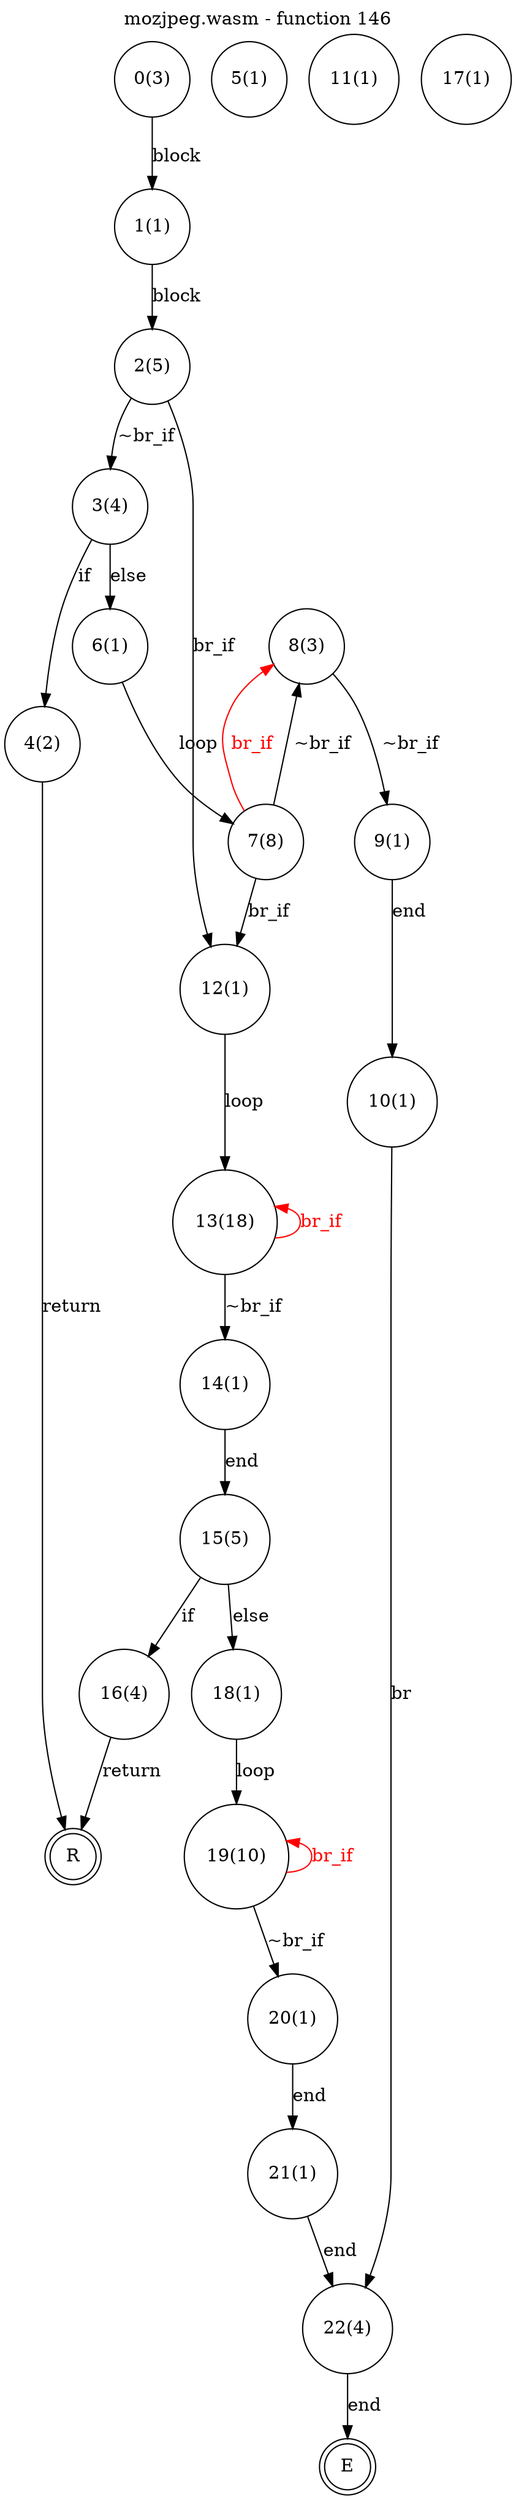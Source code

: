 digraph finite_state_machine {
    label = "mozjpeg.wasm - function 146"
    labelloc =  t
    labelfontsize = 16
    labelfontcolor = black
    labelfontname = "Helvetica"
    node [shape = doublecircle]; E R ;
node [shape=circle, fontcolor=black, style="", label="0(3)"]0
node [shape=circle, fontcolor=black, style="", label="1(1)"]1
node [shape=circle, fontcolor=black, style="", label="2(5)"]2
node [shape=circle, fontcolor=black, style="", label="3(4)"]3
node [shape=circle, fontcolor=black, style="", label="4(2)"]4
node [shape=circle, fontcolor=black, style="", label="5(1)"]5
node [shape=circle, fontcolor=black, style="", label="6(1)"]6
node [shape=circle, fontcolor=black, style="", label="7(8)"]7
node [shape=circle, fontcolor=black, style="", label="8(3)"]8
node [shape=circle, fontcolor=black, style="", label="9(1)"]9
node [shape=circle, fontcolor=black, style="", label="10(1)"]10
node [shape=circle, fontcolor=black, style="", label="11(1)"]11
node [shape=circle, fontcolor=black, style="", label="12(1)"]12
node [shape=circle, fontcolor=black, style="", label="13(18)"]13
node [shape=circle, fontcolor=black, style="", label="14(1)"]14
node [shape=circle, fontcolor=black, style="", label="15(5)"]15
node [shape=circle, fontcolor=black, style="", label="16(4)"]16
node [shape=circle, fontcolor=black, style="", label="17(1)"]17
node [shape=circle, fontcolor=black, style="", label="18(1)"]18
node [shape=circle, fontcolor=black, style="", label="19(10)"]19
node [shape=circle, fontcolor=black, style="", label="20(1)"]20
node [shape=circle, fontcolor=black, style="", label="21(1)"]21
node [shape=circle, fontcolor=black, style="", label="22(4)"]22
node [shape=circle, fontcolor=black, style="", label="E"]E
node [shape=circle, fontcolor=black, style="", label="R"]R
    0 -> 1[label="block"];
    1 -> 2[label="block"];
    2 -> 3[label="~br_if"];
    2 -> 12[label="br_if"];
    3 -> 4[label="if"];
    3 -> 6[label="else"];
    4 -> R[label="return"];
    6 -> 7[label="loop"];
    7 -> 8[label="~br_if"];
    7 -> 12[label="br_if"];
    8 -> 9[label="~br_if"];
    8 -> 7[color="red" dir=back fontcolor="red" label="br_if"];
    9 -> 10[label="end"];
    10 -> 22[label="br"];
    12 -> 13[label="loop"];
    13 -> 14[label="~br_if"];
    13 -> 13[color="red" dir=back fontcolor="red" label="br_if"];
    14 -> 15[label="end"];
    15 -> 16[label="if"];
    15 -> 18[label="else"];
    16 -> R[label="return"];
    18 -> 19[label="loop"];
    19 -> 20[label="~br_if"];
    19 -> 19[color="red" dir=back fontcolor="red" label="br_if"];
    20 -> 21[label="end"];
    21 -> 22[label="end"];
    22 -> E[label="end"];
}
